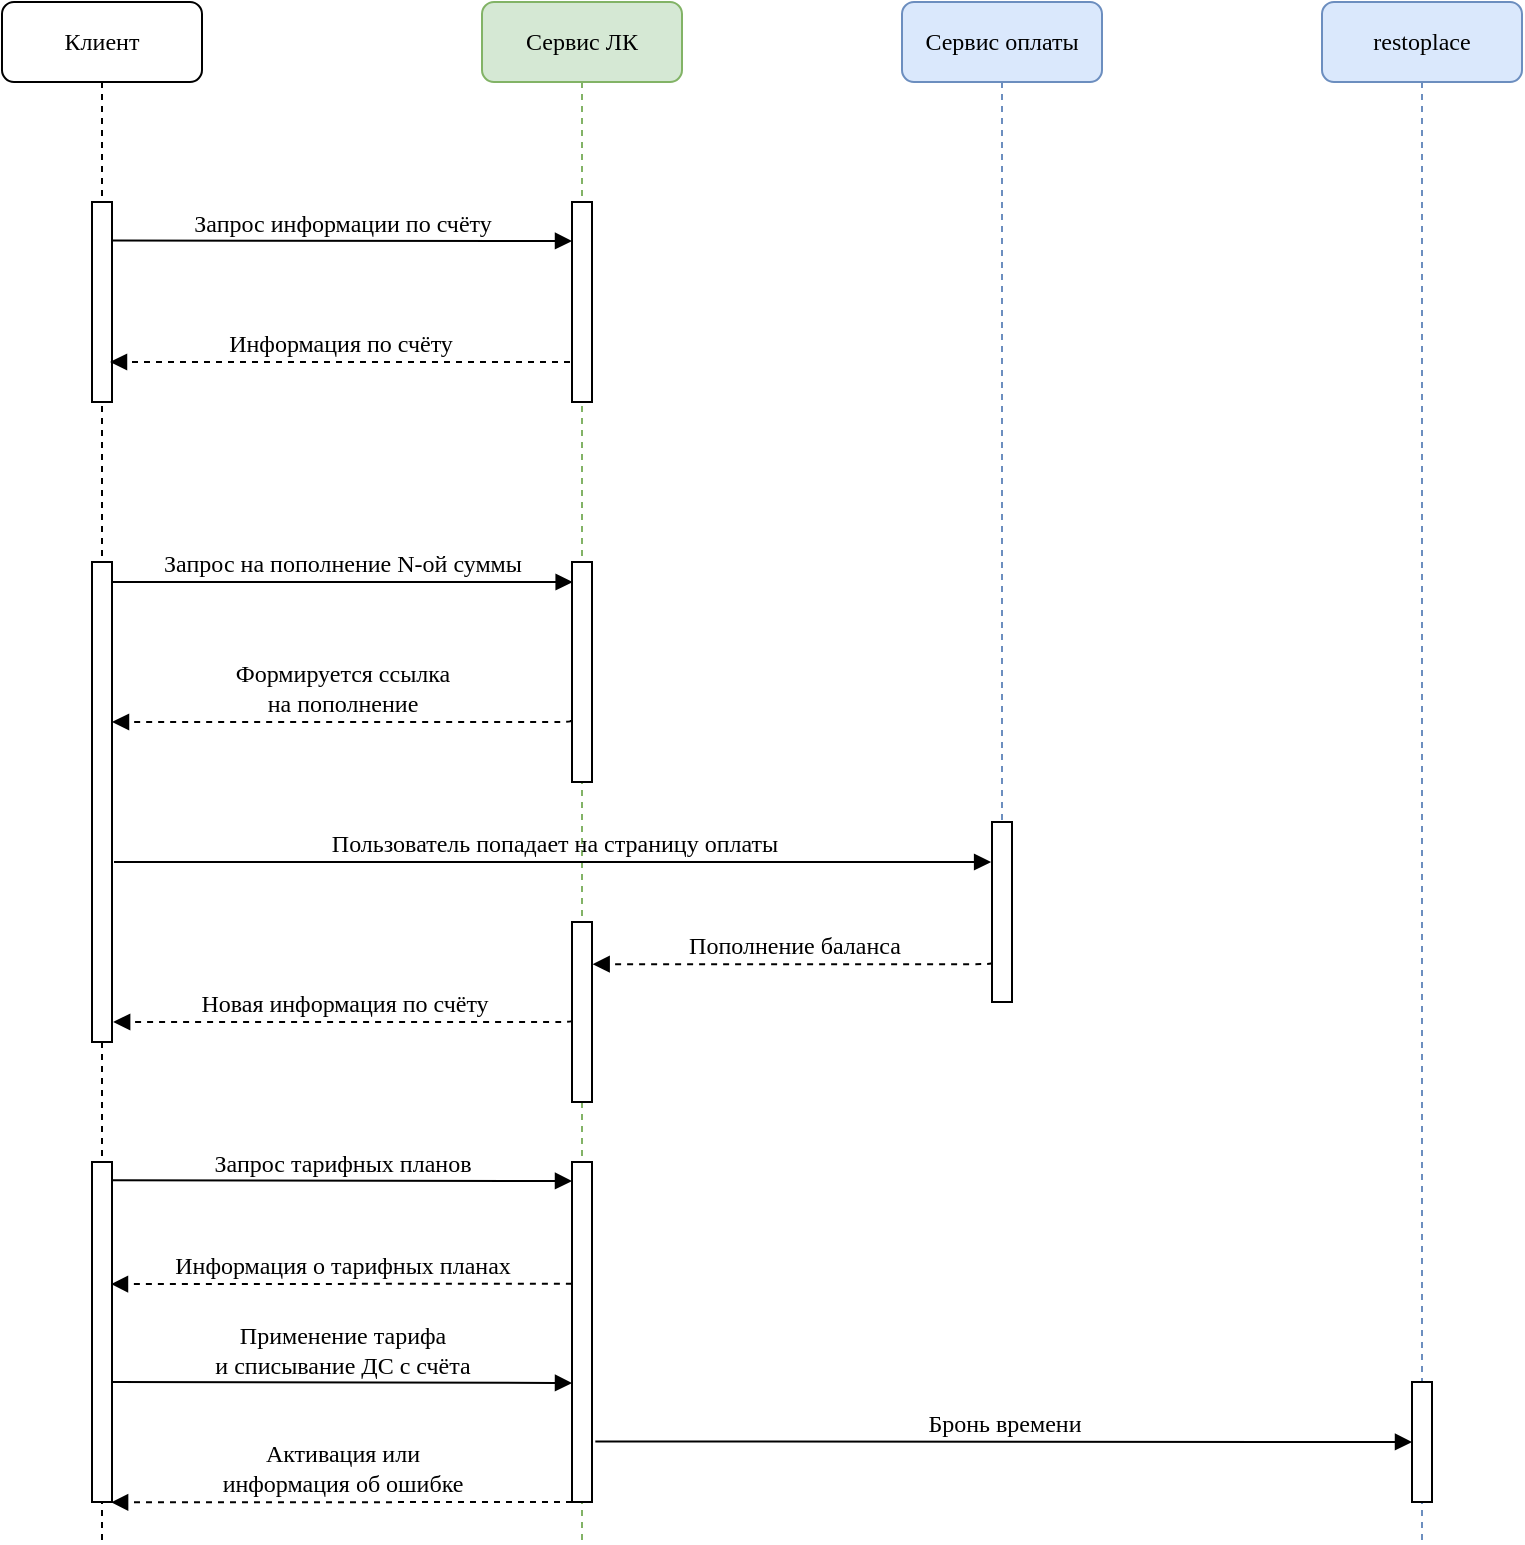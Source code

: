 <mxfile version="20.5.1" type="github">
  <diagram name="Page-1" id="13e1069c-82ec-6db2-03f1-153e76fe0fe0">
    <mxGraphModel dx="1422" dy="752" grid="1" gridSize="10" guides="1" tooltips="1" connect="1" arrows="1" fold="1" page="1" pageScale="1" pageWidth="1100" pageHeight="850" background="none" math="0" shadow="0">
      <root>
        <mxCell id="0" />
        <mxCell id="1" parent="0" />
        <mxCell id="7baba1c4bc27f4b0-2" value="Сервис ЛК" style="shape=umlLifeline;perimeter=lifelinePerimeter;whiteSpace=wrap;html=1;container=1;collapsible=0;recursiveResize=0;outlineConnect=0;rounded=1;shadow=0;comic=0;labelBackgroundColor=none;strokeWidth=1;fontFamily=Verdana;fontSize=12;align=center;fillColor=#d5e8d4;strokeColor=#82b366;" parent="1" vertex="1">
          <mxGeometry x="340" y="80" width="100" height="770" as="geometry" />
        </mxCell>
        <mxCell id="7baba1c4bc27f4b0-10" value="" style="html=1;points=[];perimeter=orthogonalPerimeter;rounded=0;shadow=0;comic=0;labelBackgroundColor=none;strokeWidth=1;fontFamily=Verdana;fontSize=12;align=center;" parent="7baba1c4bc27f4b0-2" vertex="1">
          <mxGeometry x="45" y="100" width="10" height="100" as="geometry" />
        </mxCell>
        <mxCell id="XRunER9RHScrPyXt0azJ-4" value="" style="html=1;points=[];perimeter=orthogonalPerimeter;rounded=0;shadow=0;comic=0;labelBackgroundColor=none;strokeWidth=1;fontFamily=Verdana;fontSize=12;align=center;" parent="7baba1c4bc27f4b0-2" vertex="1">
          <mxGeometry x="45" y="280" width="10" height="110" as="geometry" />
        </mxCell>
        <mxCell id="7baba1c4bc27f4b0-3" value="Сервис оплаты" style="shape=umlLifeline;perimeter=lifelinePerimeter;whiteSpace=wrap;html=1;container=1;collapsible=0;recursiveResize=0;outlineConnect=0;rounded=1;shadow=0;comic=0;labelBackgroundColor=none;strokeWidth=1;fontFamily=Verdana;fontSize=12;align=center;fillColor=#dae8fc;strokeColor=#6c8ebf;" parent="1" vertex="1">
          <mxGeometry x="550" y="80" width="100" height="440" as="geometry" />
        </mxCell>
        <mxCell id="7baba1c4bc27f4b0-8" value="Клиент" style="shape=umlLifeline;perimeter=lifelinePerimeter;whiteSpace=wrap;html=1;container=1;collapsible=0;recursiveResize=0;outlineConnect=0;rounded=1;shadow=0;comic=0;labelBackgroundColor=none;strokeWidth=1;fontFamily=Verdana;fontSize=12;align=center;" parent="1" vertex="1">
          <mxGeometry x="100" y="80" width="100" height="770" as="geometry" />
        </mxCell>
        <mxCell id="7baba1c4bc27f4b0-9" value="" style="html=1;points=[];perimeter=orthogonalPerimeter;rounded=0;shadow=0;comic=0;labelBackgroundColor=none;strokeWidth=1;fontFamily=Verdana;fontSize=12;align=center;" parent="7baba1c4bc27f4b0-8" vertex="1">
          <mxGeometry x="45" y="100" width="10" height="100" as="geometry" />
        </mxCell>
        <mxCell id="H2-RLVk_TvEstZHyok-I-1" value="" style="html=1;points=[];perimeter=orthogonalPerimeter;rounded=0;shadow=0;comic=0;labelBackgroundColor=none;strokeWidth=1;fontFamily=Verdana;fontSize=12;align=center;" vertex="1" parent="7baba1c4bc27f4b0-8">
          <mxGeometry x="45" y="280" width="10" height="240" as="geometry" />
        </mxCell>
        <mxCell id="H2-RLVk_TvEstZHyok-I-5" value="" style="html=1;points=[];perimeter=orthogonalPerimeter;rounded=0;shadow=0;comic=0;labelBackgroundColor=none;strokeWidth=1;fontFamily=Verdana;fontSize=12;align=center;" vertex="1" parent="7baba1c4bc27f4b0-8">
          <mxGeometry x="45" y="580" width="10" height="170" as="geometry" />
        </mxCell>
        <mxCell id="7baba1c4bc27f4b0-11" value="Запрос информации по счёту" style="html=1;verticalAlign=bottom;endArrow=block;labelBackgroundColor=none;fontFamily=Verdana;fontSize=12;edgeStyle=elbowEdgeStyle;elbow=vertical;exitX=1.028;exitY=0.193;exitDx=0;exitDy=0;exitPerimeter=0;" parent="1" source="7baba1c4bc27f4b0-9" edge="1">
          <mxGeometry relative="1" as="geometry">
            <mxPoint x="160" y="193" as="sourcePoint" />
            <mxPoint x="385" y="200" as="targetPoint" />
          </mxGeometry>
        </mxCell>
        <mxCell id="7baba1c4bc27f4b0-14" value="Пользователь попадает на страницу оплаты" style="html=1;verticalAlign=bottom;endArrow=block;labelBackgroundColor=none;fontFamily=Verdana;fontSize=12;edgeStyle=elbowEdgeStyle;elbow=vertical;entryX=-0.044;entryY=0.225;entryDx=0;entryDy=0;entryPerimeter=0;" parent="1" target="7baba1c4bc27f4b0-13" edge="1">
          <mxGeometry relative="1" as="geometry">
            <mxPoint x="156" y="510" as="sourcePoint" />
            <mxPoint x="550" y="509" as="targetPoint" />
            <Array as="points">
              <mxPoint x="430" y="510" />
              <mxPoint x="540" y="420" />
              <mxPoint x="510" y="250" />
              <mxPoint x="470" y="350" />
            </Array>
          </mxGeometry>
        </mxCell>
        <mxCell id="XRunER9RHScrPyXt0azJ-3" value="Информация по счёту" style="html=1;verticalAlign=bottom;endArrow=block;labelBackgroundColor=none;fontFamily=Verdana;fontSize=12;edgeStyle=elbowEdgeStyle;elbow=vertical;dashed=1;" parent="1" edge="1">
          <mxGeometry relative="1" as="geometry">
            <mxPoint x="384" y="260" as="sourcePoint" />
            <mxPoint x="154" y="260" as="targetPoint" />
            <Array as="points">
              <mxPoint x="270" y="260" />
              <mxPoint x="320" y="300" />
              <mxPoint x="265" y="380.2" />
            </Array>
          </mxGeometry>
        </mxCell>
        <mxCell id="XRunER9RHScrPyXt0azJ-5" value="Запрос на пополнение N-ой суммы" style="html=1;verticalAlign=bottom;endArrow=block;labelBackgroundColor=none;fontFamily=Verdana;fontSize=12;edgeStyle=elbowEdgeStyle;elbow=vertical;entryX=0.033;entryY=0.091;entryDx=0;entryDy=0;entryPerimeter=0;" parent="1" target="XRunER9RHScrPyXt0azJ-4" edge="1">
          <mxGeometry relative="1" as="geometry">
            <mxPoint x="155" y="370" as="sourcePoint" />
            <mxPoint x="380" y="370" as="targetPoint" />
            <Array as="points">
              <mxPoint x="320" y="370" />
            </Array>
          </mxGeometry>
        </mxCell>
        <mxCell id="XRunER9RHScrPyXt0azJ-6" value="&lt;div&gt;Формируется ссылка&lt;/div&gt;&lt;div&gt;на пополнение&lt;/div&gt;" style="html=1;verticalAlign=bottom;endArrow=block;labelBackgroundColor=none;fontFamily=Verdana;fontSize=12;edgeStyle=elbowEdgeStyle;elbow=vertical;exitX=-0.048;exitY=0.718;exitDx=0;exitDy=0;exitPerimeter=0;dashed=1;" parent="1" source="XRunER9RHScrPyXt0azJ-4" edge="1">
          <mxGeometry relative="1" as="geometry">
            <mxPoint x="385.36" y="520.0" as="sourcePoint" />
            <mxPoint x="155" y="440" as="targetPoint" />
            <Array as="points">
              <mxPoint x="270" y="440" />
              <mxPoint x="265.55" y="520.33" />
            </Array>
          </mxGeometry>
        </mxCell>
        <mxCell id="7baba1c4bc27f4b0-13" value="" style="html=1;points=[];perimeter=orthogonalPerimeter;rounded=0;shadow=0;comic=0;labelBackgroundColor=none;strokeWidth=1;fontFamily=Verdana;fontSize=12;align=center;" parent="1" vertex="1">
          <mxGeometry x="595" y="490" width="10" height="90" as="geometry" />
        </mxCell>
        <mxCell id="H2-RLVk_TvEstZHyok-I-2" value="" style="html=1;points=[];perimeter=orthogonalPerimeter;rounded=0;shadow=0;comic=0;labelBackgroundColor=none;strokeWidth=1;fontFamily=Verdana;fontSize=12;align=center;" vertex="1" parent="1">
          <mxGeometry x="385" y="540" width="10" height="90" as="geometry" />
        </mxCell>
        <mxCell id="H2-RLVk_TvEstZHyok-I-3" value="Пополнение баланса" style="html=1;verticalAlign=bottom;endArrow=block;labelBackgroundColor=none;fontFamily=Verdana;fontSize=12;edgeStyle=elbowEdgeStyle;elbow=vertical;exitX=-0.048;exitY=0.718;exitDx=0;exitDy=0;exitPerimeter=0;dashed=1;entryX=1.033;entryY=0.226;entryDx=0;entryDy=0;entryPerimeter=0;" edge="1" parent="1" target="H2-RLVk_TvEstZHyok-I-2">
          <mxGeometry relative="1" as="geometry">
            <mxPoint x="595" y="560.07" as="sourcePoint" />
            <mxPoint x="400" y="561" as="targetPoint" />
            <Array as="points">
              <mxPoint x="480.48" y="561.09" />
              <mxPoint x="476.03" y="641.42" />
            </Array>
          </mxGeometry>
        </mxCell>
        <mxCell id="H2-RLVk_TvEstZHyok-I-4" value="Новая информация по счёту" style="html=1;verticalAlign=bottom;endArrow=block;labelBackgroundColor=none;fontFamily=Verdana;fontSize=12;edgeStyle=elbowEdgeStyle;elbow=vertical;dashed=1;entryX=1.057;entryY=0.956;entryDx=0;entryDy=0;entryPerimeter=0;" edge="1" parent="1" target="H2-RLVk_TvEstZHyok-I-1">
          <mxGeometry relative="1" as="geometry">
            <mxPoint x="385" y="589" as="sourcePoint" />
            <mxPoint x="160" y="561" as="targetPoint" />
            <Array as="points">
              <mxPoint x="250" y="590" />
              <mxPoint x="270.48" y="561.02" />
              <mxPoint x="266.03" y="641.35" />
            </Array>
          </mxGeometry>
        </mxCell>
        <mxCell id="H2-RLVk_TvEstZHyok-I-6" value="Запрос тарифных планов" style="html=1;verticalAlign=bottom;endArrow=block;labelBackgroundColor=none;fontFamily=Verdana;fontSize=12;edgeStyle=elbowEdgeStyle;elbow=vertical;exitX=1.028;exitY=0.193;exitDx=0;exitDy=0;exitPerimeter=0;" edge="1" parent="1">
          <mxGeometry relative="1" as="geometry">
            <mxPoint x="155.28" y="669.17" as="sourcePoint" />
            <mxPoint x="385" y="669.87" as="targetPoint" />
          </mxGeometry>
        </mxCell>
        <mxCell id="H2-RLVk_TvEstZHyok-I-7" value="" style="html=1;points=[];perimeter=orthogonalPerimeter;rounded=0;shadow=0;comic=0;labelBackgroundColor=none;strokeWidth=1;fontFamily=Verdana;fontSize=12;align=center;" vertex="1" parent="1">
          <mxGeometry x="385" y="660" width="10" height="170" as="geometry" />
        </mxCell>
        <mxCell id="H2-RLVk_TvEstZHyok-I-8" value="&lt;div&gt;Применение тарифа&lt;/div&gt;&lt;div&gt;и списывание ДС с счёта &lt;/div&gt;" style="html=1;verticalAlign=bottom;endArrow=block;labelBackgroundColor=none;fontFamily=Verdana;fontSize=12;edgeStyle=elbowEdgeStyle;elbow=vertical;exitX=1.028;exitY=0.193;exitDx=0;exitDy=0;exitPerimeter=0;" edge="1" parent="1">
          <mxGeometry relative="1" as="geometry">
            <mxPoint x="155.28" y="770.0" as="sourcePoint" />
            <mxPoint x="385" y="770.7" as="targetPoint" />
          </mxGeometry>
        </mxCell>
        <mxCell id="H2-RLVk_TvEstZHyok-I-9" value="Информация о тарифных планах" style="html=1;verticalAlign=bottom;endArrow=block;labelBackgroundColor=none;fontFamily=Verdana;fontSize=12;edgeStyle=elbowEdgeStyle;elbow=vertical;dashed=1;exitX=-0.006;exitY=0.358;exitDx=0;exitDy=0;exitPerimeter=0;entryX=0.95;entryY=0.359;entryDx=0;entryDy=0;entryPerimeter=0;" edge="1" parent="1" source="H2-RLVk_TvEstZHyok-I-7" target="H2-RLVk_TvEstZHyok-I-5">
          <mxGeometry relative="1" as="geometry">
            <mxPoint x="380" y="721" as="sourcePoint" />
            <mxPoint x="170" y="721" as="targetPoint" />
            <Array as="points">
              <mxPoint x="235.15" y="721.02" />
              <mxPoint x="230.7" y="801.35" />
            </Array>
          </mxGeometry>
        </mxCell>
        <mxCell id="H2-RLVk_TvEstZHyok-I-10" value="restoplace" style="shape=umlLifeline;perimeter=lifelinePerimeter;whiteSpace=wrap;html=1;container=1;collapsible=0;recursiveResize=0;outlineConnect=0;rounded=1;shadow=0;comic=0;labelBackgroundColor=none;strokeWidth=1;fontFamily=Verdana;fontSize=12;align=center;fillColor=#dae8fc;strokeColor=#6c8ebf;" vertex="1" parent="1">
          <mxGeometry x="760" y="80" width="100" height="770" as="geometry" />
        </mxCell>
        <mxCell id="H2-RLVk_TvEstZHyok-I-11" value="" style="html=1;points=[];perimeter=orthogonalPerimeter;rounded=0;shadow=0;comic=0;labelBackgroundColor=none;strokeWidth=1;fontFamily=Verdana;fontSize=12;align=center;" vertex="1" parent="H2-RLVk_TvEstZHyok-I-10">
          <mxGeometry x="45" y="690" width="10" height="60" as="geometry" />
        </mxCell>
        <mxCell id="H2-RLVk_TvEstZHyok-I-12" value="Бронь времени" style="html=1;verticalAlign=bottom;endArrow=block;labelBackgroundColor=none;fontFamily=Verdana;fontSize=12;edgeStyle=elbowEdgeStyle;elbow=vertical;exitX=1.167;exitY=0.822;exitDx=0;exitDy=0;exitPerimeter=0;" edge="1" parent="1" source="H2-RLVk_TvEstZHyok-I-7">
          <mxGeometry relative="1" as="geometry">
            <mxPoint x="395" y="779.3" as="sourcePoint" />
            <mxPoint x="805" y="800" as="targetPoint" />
            <Array as="points">
              <mxPoint x="640" y="800" />
            </Array>
          </mxGeometry>
        </mxCell>
        <mxCell id="H2-RLVk_TvEstZHyok-I-13" value="&lt;div&gt;Активация или&lt;/div&gt;&lt;div&gt;информация об ошибке&lt;br&gt;&lt;/div&gt;" style="html=1;verticalAlign=bottom;endArrow=block;labelBackgroundColor=none;fontFamily=Verdana;fontSize=12;edgeStyle=elbowEdgeStyle;elbow=vertical;dashed=1;exitX=-0.006;exitY=0.358;exitDx=0;exitDy=0;exitPerimeter=0;entryX=0.95;entryY=0.359;entryDx=0;entryDy=0;entryPerimeter=0;" edge="1" parent="1">
          <mxGeometry relative="1" as="geometry">
            <mxPoint x="385.0" y="830.0" as="sourcePoint" />
            <mxPoint x="154.56" y="830.17" as="targetPoint" />
            <Array as="points">
              <mxPoint x="235.21" y="830.16" />
              <mxPoint x="230.76" y="910.49" />
            </Array>
          </mxGeometry>
        </mxCell>
      </root>
    </mxGraphModel>
  </diagram>
</mxfile>

